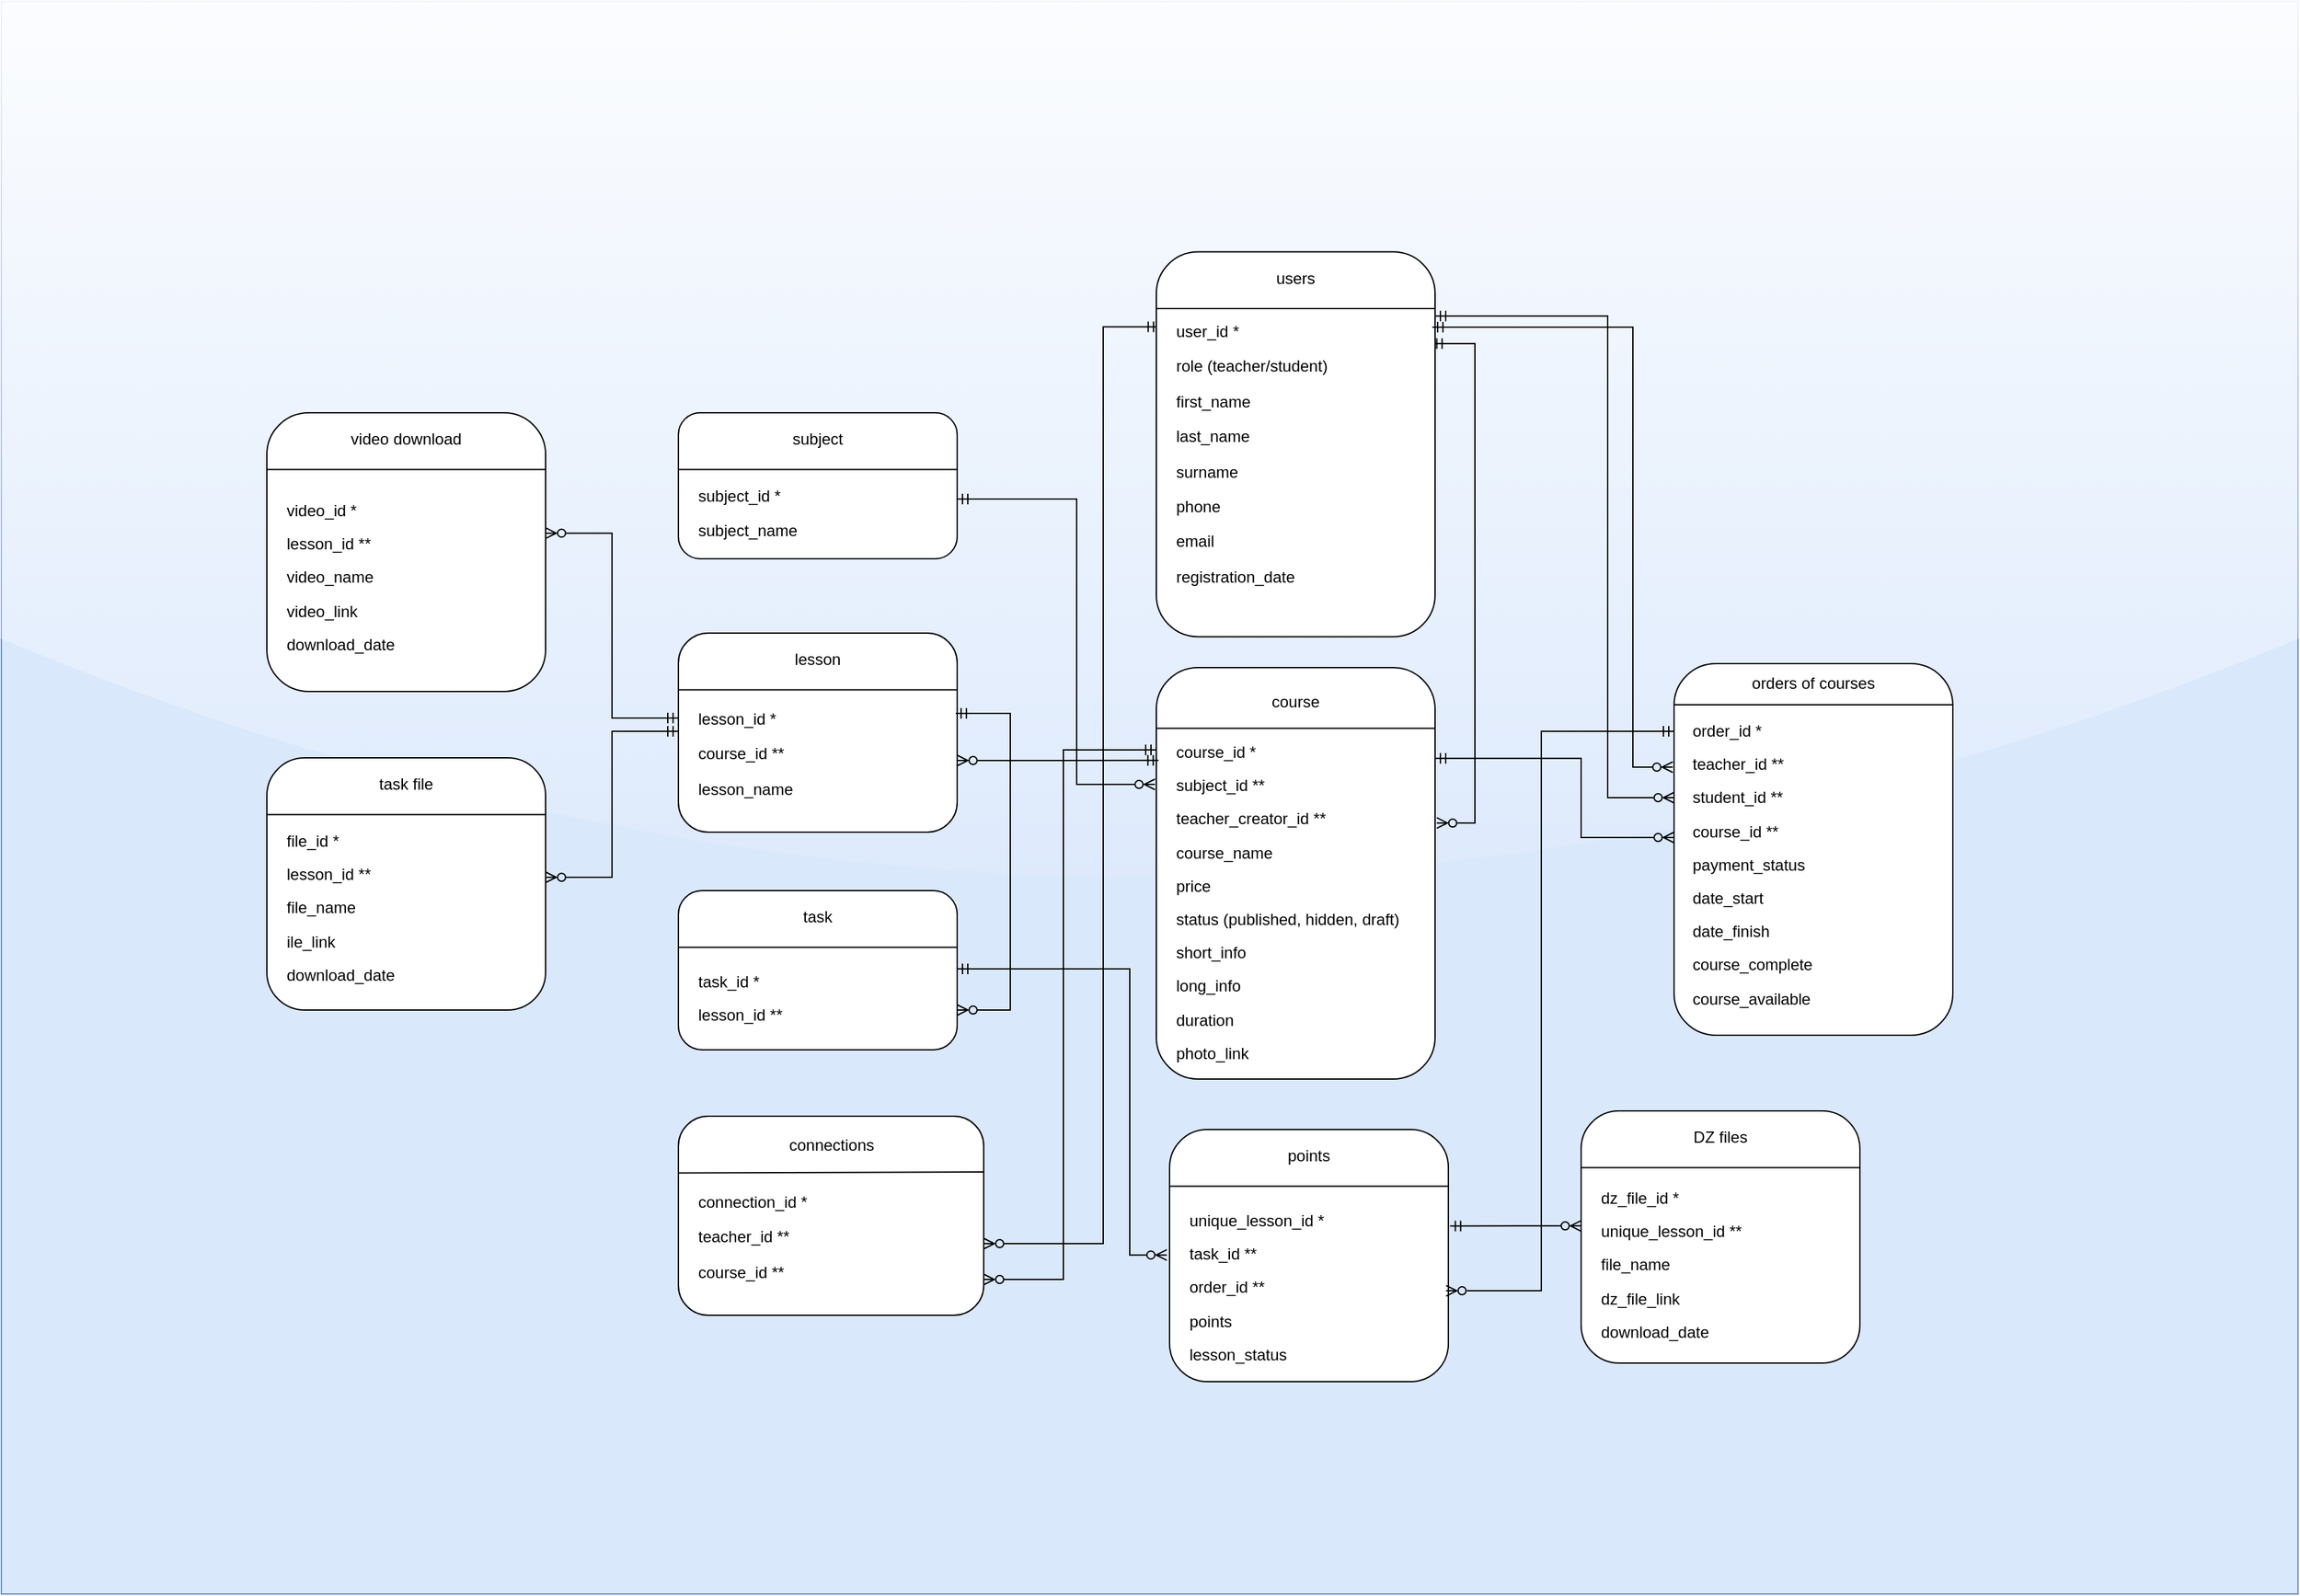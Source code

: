 <mxfile version="25.0.1" pages="2">
  <diagram name="Страница — 1" id="yv0IGmPn0TxkrrnGVnL2">
    <mxGraphModel dx="527" dy="3110" grid="1" gridSize="10" guides="1" tooltips="1" connect="1" arrows="1" fold="1" page="1" pageScale="1" pageWidth="1920" pageHeight="1200" math="0" shadow="0">
      <root>
        <mxCell id="0" />
        <mxCell id="1" parent="0" />
        <mxCell id="Fft4rj8fl_UHBXunwBUk-170" value="" style="rounded=0;whiteSpace=wrap;html=1;fillColor=#dae8fc;strokeColor=#6c8ebf;glass=1;shadow=0;movable=1;resizable=1;rotatable=1;deletable=1;editable=1;locked=0;connectable=1;" vertex="1" parent="1">
          <mxGeometry x="2410" y="-180" width="1730" height="1200" as="geometry" />
        </mxCell>
        <mxCell id="Fft4rj8fl_UHBXunwBUk-171" value="" style="rounded=1;whiteSpace=wrap;html=1;align=left;container=1;" vertex="1" parent="1">
          <mxGeometry x="3670" y="319" width="210" height="280" as="geometry" />
        </mxCell>
        <mxCell id="Fft4rj8fl_UHBXunwBUk-172" value="&lt;div style=&quot;line-height: 210%;&quot;&gt;&lt;span style=&quot;background-color: initial;&quot;&gt;order_id *&lt;/span&gt;&lt;/div&gt;&lt;div style=&quot;line-height: 210%;&quot;&gt;&lt;span style=&quot;background-color: initial;&quot;&gt;teacher_id **&lt;/span&gt;&lt;/div&gt;&lt;div style=&quot;line-height: 210%;&quot;&gt;&lt;span style=&quot;background-color: initial;&quot;&gt;student_id **&lt;/span&gt;&lt;/div&gt;&lt;div style=&quot;line-height: 210%;&quot;&gt;&lt;span style=&quot;background-color: initial;&quot;&gt;course_id **&lt;/span&gt;&lt;/div&gt;&lt;div style=&quot;line-height: 210%;&quot;&gt;&lt;span style=&quot;background-color: initial;&quot;&gt;payment_status&lt;/span&gt;&lt;/div&gt;&lt;div style=&quot;line-height: 210%;&quot;&gt;&lt;span style=&quot;background-color: initial;&quot;&gt;date_start&lt;/span&gt;&lt;/div&gt;&lt;div style=&quot;line-height: 210%;&quot;&gt;&lt;span style=&quot;background-color: initial;&quot;&gt;date_finish&lt;/span&gt;&lt;/div&gt;&lt;div style=&quot;line-height: 210%;&quot;&gt;&lt;font face=&quot;Helvetica&quot;&gt;&lt;span style=&quot;letter-spacing: -0.08px; white-space-collapse: preserve; background-color: rgb(255, 255, 255);&quot;&gt;course_complete&lt;/span&gt;&lt;span style=&quot;background-color: initial;&quot;&gt;&lt;/span&gt;&lt;/font&gt;&lt;/div&gt;&lt;div style=&quot;line-height: 210%;&quot;&gt;&lt;span style=&quot;letter-spacing: -0.08px; white-space-collapse: preserve; background-color: rgb(255, 255, 255);&quot;&gt;&lt;font face=&quot;Helvetica&quot;&gt;course_available&lt;/font&gt;&lt;/span&gt;&lt;span style=&quot;background-color: initial;&quot;&gt;&amp;nbsp;&lt;/span&gt;&lt;/div&gt;" style="text;strokeColor=none;align=left;fillColor=none;html=1;verticalAlign=top;whiteSpace=wrap;rounded=0;spacing=4;spacingBottom=0;spacingTop=-1;spacingLeft=11;horizontal=1;" vertex="1" parent="Fft4rj8fl_UHBXunwBUk-171">
          <mxGeometry x="-1.11" y="30.97" width="210" height="249.03" as="geometry" />
        </mxCell>
        <mxCell id="Fft4rj8fl_UHBXunwBUk-183" value="" style="group" vertex="1" connectable="0" parent="1">
          <mxGeometry x="3280" y="322" width="210" height="310" as="geometry" />
        </mxCell>
        <mxCell id="Fft4rj8fl_UHBXunwBUk-184" value="" style="rounded=1;whiteSpace=wrap;html=1;align=left;container=1;" vertex="1" parent="Fft4rj8fl_UHBXunwBUk-183">
          <mxGeometry width="210" height="310" as="geometry" />
        </mxCell>
        <mxCell id="Fft4rj8fl_UHBXunwBUk-185" value="&lt;span style=&quot;background-color: initial; line-height: 210%;&quot;&gt;course_id *&lt;/span&gt;&lt;div style=&quot;line-height: 210%;&quot;&gt;&lt;span style=&quot;background-color: initial;&quot;&gt;subject_id **&lt;/span&gt;&lt;br&gt;&lt;span style=&quot;background-color: initial;&quot;&gt;teacher_creator_id **&lt;/span&gt;&lt;/div&gt;&lt;div style=&quot;line-height: 210%;&quot;&gt;&lt;span style=&quot;background-color: initial;&quot;&gt;course_name&lt;/span&gt;&lt;/div&gt;&lt;div style=&quot;line-height: 210%;&quot;&gt;&lt;span style=&quot;background-color: initial;&quot;&gt;price&lt;/span&gt;&lt;/div&gt;&lt;div style=&quot;line-height: 210%;&quot;&gt;&lt;span style=&quot;background-color: initial;&quot;&gt;status (published, hidden,&amp;nbsp;&lt;/span&gt;&lt;span style=&quot;background-color: initial;&quot;&gt;draft)&lt;/span&gt;&lt;/div&gt;&lt;div style=&quot;line-height: 210%;&quot;&gt;&lt;span style=&quot;background-color: initial;&quot;&gt;short_info&lt;/span&gt;&lt;/div&gt;&lt;div style=&quot;line-height: 210%;&quot;&gt;&lt;span style=&quot;background-color: initial;&quot;&gt;long_info&lt;/span&gt;&lt;/div&gt;&lt;div style=&quot;line-height: 210%;&quot;&gt;&lt;span style=&quot;background-color: initial;&quot;&gt;duration&lt;/span&gt;&lt;/div&gt;&lt;div style=&quot;line-height: 210%;&quot;&gt;&lt;span style=&quot;background-color: initial;&quot;&gt;photo_link&lt;/span&gt;&lt;/div&gt;" style="text;strokeColor=none;align=left;fillColor=none;html=1;verticalAlign=top;whiteSpace=wrap;rounded=0;spacing=4;spacingBottom=0;spacingTop=-1;spacingLeft=11;horizontal=1;" vertex="1" parent="Fft4rj8fl_UHBXunwBUk-184">
          <mxGeometry y="43.616" width="210" height="247.596" as="geometry" />
        </mxCell>
        <mxCell id="Fft4rj8fl_UHBXunwBUk-186" value="course" style="text;strokeColor=none;align=center;fillColor=none;html=1;verticalAlign=middle;whiteSpace=wrap;rounded=0;" vertex="1" parent="Fft4rj8fl_UHBXunwBUk-183">
          <mxGeometry x="38.889" width="132.222" height="52.074" as="geometry" />
        </mxCell>
        <mxCell id="Fft4rj8fl_UHBXunwBUk-187" value="" style="endArrow=none;html=1;rounded=0;exitX=0;exitY=0.25;exitDx=0;exitDy=0;entryX=1;entryY=0.25;entryDx=0;entryDy=0;" edge="1" parent="Fft4rj8fl_UHBXunwBUk-183">
          <mxGeometry width="50" height="50" relative="1" as="geometry">
            <mxPoint y="45.7" as="sourcePoint" />
            <mxPoint x="210" y="45.7" as="targetPoint" />
          </mxGeometry>
        </mxCell>
        <mxCell id="Fft4rj8fl_UHBXunwBUk-188" value="" style="endArrow=ERmandOne;html=1;rounded=0;endFill=0;strokeColor=default;startArrow=ERzeroToMany;startFill=0;edgeStyle=orthogonalEdgeStyle;exitX=1.006;exitY=0.317;exitDx=0;exitDy=0;exitPerimeter=0;entryX=0.987;entryY=0.127;entryDx=0;entryDy=0;entryPerimeter=0;" edge="1" parent="1" target="Fft4rj8fl_UHBXunwBUk-238">
          <mxGeometry width="50" height="50" relative="1" as="geometry">
            <mxPoint x="3491.26" y="439.104" as="sourcePoint" />
            <mxPoint x="3660" y="200" as="targetPoint" />
            <Array as="points">
              <mxPoint x="3520" y="439" />
              <mxPoint x="3520" y="78" />
            </Array>
          </mxGeometry>
        </mxCell>
        <mxCell id="Fft4rj8fl_UHBXunwBUk-189" value="" style="group" vertex="1" connectable="0" parent="1">
          <mxGeometry x="3670" y="319" width="210" height="240" as="geometry" />
        </mxCell>
        <mxCell id="Fft4rj8fl_UHBXunwBUk-190" value="orders of courses" style="text;strokeColor=none;align=center;fillColor=none;html=1;verticalAlign=middle;whiteSpace=wrap;rounded=0;" vertex="1" parent="Fft4rj8fl_UHBXunwBUk-189">
          <mxGeometry x="38.89" width="132.22" height="30.968" as="geometry" />
        </mxCell>
        <mxCell id="Fft4rj8fl_UHBXunwBUk-191" value="" style="endArrow=none;html=1;rounded=0;exitX=0;exitY=0.25;exitDx=0;exitDy=0;entryX=1;entryY=0.25;entryDx=0;entryDy=0;" edge="1" parent="Fft4rj8fl_UHBXunwBUk-189">
          <mxGeometry width="50" height="50" relative="1" as="geometry">
            <mxPoint y="30.971" as="sourcePoint" />
            <mxPoint x="210" y="30.971" as="targetPoint" />
          </mxGeometry>
        </mxCell>
        <mxCell id="Fft4rj8fl_UHBXunwBUk-194" value="" style="endArrow=ERzeroToMany;startArrow=ERmandOne;html=1;rounded=0;exitX=1;exitY=0.1;exitDx=0;exitDy=0;exitPerimeter=0;edgeStyle=orthogonalEdgeStyle;endFill=0;startFill=0;" edge="1" parent="1" source="Fft4rj8fl_UHBXunwBUk-185">
          <mxGeometry width="50" height="50" relative="1" as="geometry">
            <mxPoint x="3500" y="108" as="sourcePoint" />
            <mxPoint x="3670" y="450" as="targetPoint" />
            <Array as="points">
              <mxPoint x="3600" y="390" />
              <mxPoint x="3600" y="450" />
            </Array>
          </mxGeometry>
        </mxCell>
        <mxCell id="Fft4rj8fl_UHBXunwBUk-195" value="" style="endArrow=ERmandOne;startArrow=ERzeroToMany;html=1;rounded=0;entryX=0.008;entryY=0.106;entryDx=0;entryDy=0;entryPerimeter=0;edgeStyle=orthogonalEdgeStyle;endFill=0;startFill=0;exitX=1;exitY=0.5;exitDx=0;exitDy=0;" edge="1" parent="1" source="Fft4rj8fl_UHBXunwBUk-201" target="Fft4rj8fl_UHBXunwBUk-185">
          <mxGeometry width="50" height="50" relative="1" as="geometry">
            <mxPoint x="3130" y="420" as="sourcePoint" />
            <mxPoint x="3170" y="400" as="targetPoint" />
          </mxGeometry>
        </mxCell>
        <mxCell id="Fft4rj8fl_UHBXunwBUk-196" value="" style="rounded=1;whiteSpace=wrap;html=1;align=left;container=1;" vertex="1" parent="1">
          <mxGeometry x="3290" y="670" width="210" height="190" as="geometry" />
        </mxCell>
        <mxCell id="Fft4rj8fl_UHBXunwBUk-197" value="&lt;span style=&quot;background-color: initial; line-height: 210%;&quot;&gt;unique_lesson_id *&lt;/span&gt;&lt;div&gt;&lt;span style=&quot;background-color: initial; line-height: 210%;&quot;&gt;task_id **&lt;/span&gt;&lt;br&gt;&lt;span style=&quot;background-color: initial; line-height: 210%;&quot;&gt;order_id **&lt;/span&gt;&lt;br&gt;&lt;span style=&quot;background-color: initial; line-height: 210%;&quot;&gt;points&amp;nbsp;&lt;/span&gt;&lt;/div&gt;&lt;div&gt;&lt;span style=&quot;background-color: initial; line-height: 210%;&quot;&gt;lesson_status&lt;/span&gt;&lt;/div&gt;" style="text;strokeColor=none;align=left;fillColor=none;html=1;verticalAlign=top;whiteSpace=wrap;rounded=0;spacing=2;spacingBottom=0;spacingTop=-3;spacingLeft=13;" vertex="1" parent="Fft4rj8fl_UHBXunwBUk-196">
          <mxGeometry y="53.002" width="210" height="119.778" as="geometry" />
        </mxCell>
        <mxCell id="Fft4rj8fl_UHBXunwBUk-198" value="" style="endArrow=none;html=1;rounded=0;exitX=0;exitY=0.25;exitDx=0;exitDy=0;entryX=1;entryY=0.25;entryDx=0;entryDy=0;" edge="1" parent="1">
          <mxGeometry width="50" height="50" relative="1" as="geometry">
            <mxPoint x="3290" y="712.811" as="sourcePoint" />
            <mxPoint x="3500" y="712.811" as="targetPoint" />
          </mxGeometry>
        </mxCell>
        <mxCell id="Fft4rj8fl_UHBXunwBUk-199" value="&lt;p data-pm-slice=&quot;1 1 [&amp;quot;orderedList&amp;quot;,{&amp;quot;order&amp;quot;:6},&amp;quot;listItem&amp;quot;,null]&quot; data-prosemirror-node-block=&quot;true&quot; data-prosemirror-node-name=&quot;paragraph&quot; data-prosemirror-content-type=&quot;node&quot;&gt;points&lt;/p&gt;" style="text;strokeColor=none;align=center;fillColor=none;html=1;verticalAlign=middle;whiteSpace=wrap;rounded=0;" vertex="1" parent="1">
          <mxGeometry x="3328.89" y="670" width="132.22" height="40" as="geometry" />
        </mxCell>
        <mxCell id="Fft4rj8fl_UHBXunwBUk-200" value="" style="rounded=1;whiteSpace=wrap;html=1;align=left;container=1;" vertex="1" parent="1">
          <mxGeometry x="2920" y="296" width="210" height="150" as="geometry" />
        </mxCell>
        <mxCell id="Fft4rj8fl_UHBXunwBUk-201" value="&lt;p data-prosemirror-content-type=&quot;node&quot; data-prosemirror-node-name=&quot;paragraph&quot; data-prosemirror-node-block=&quot;true&quot; data-pm-slice=&quot;1 1 [&amp;quot;orderedList&amp;quot;,{&amp;quot;order&amp;quot;:1},&amp;quot;listItem&amp;quot;,null,&amp;quot;bulletList&amp;quot;,null,&amp;quot;listItem&amp;quot;,null]&quot;&gt;&lt;span style=&quot;background-color: initial;&quot;&gt;lesson_id *&lt;/span&gt;&lt;/p&gt;&lt;p data-prosemirror-content-type=&quot;node&quot; data-prosemirror-node-name=&quot;paragraph&quot; data-prosemirror-node-block=&quot;true&quot; data-pm-slice=&quot;1 1 [&amp;quot;orderedList&amp;quot;,{&amp;quot;order&amp;quot;:1},&amp;quot;listItem&amp;quot;,null,&amp;quot;bulletList&amp;quot;,null,&amp;quot;listItem&amp;quot;,null]&quot;&gt;&lt;span style=&quot;background-color: initial;&quot;&gt;course_id **&lt;/span&gt;&lt;/p&gt;&lt;p data-prosemirror-content-type=&quot;node&quot; data-prosemirror-node-name=&quot;paragraph&quot; data-prosemirror-node-block=&quot;true&quot; data-pm-slice=&quot;1 1 [&amp;quot;orderedList&amp;quot;,{&amp;quot;order&amp;quot;:1},&amp;quot;listItem&amp;quot;,null,&amp;quot;bulletList&amp;quot;,null,&amp;quot;listItem&amp;quot;,null]&quot;&gt;lesson_name&lt;/p&gt;" style="text;strokeColor=none;align=left;fillColor=none;html=1;verticalAlign=top;whiteSpace=wrap;rounded=0;spacing=2;spacingBottom=0;spacingTop=-3;spacingLeft=13;" vertex="1" parent="Fft4rj8fl_UHBXunwBUk-200">
          <mxGeometry y="42" width="210" height="108" as="geometry" />
        </mxCell>
        <mxCell id="Fft4rj8fl_UHBXunwBUk-202" value="" style="endArrow=none;html=1;rounded=0;exitX=0;exitY=0.25;exitDx=0;exitDy=0;entryX=1;entryY=0.25;entryDx=0;entryDy=0;" edge="1" parent="1">
          <mxGeometry width="50" height="50" relative="1" as="geometry">
            <mxPoint x="2920" y="338.811" as="sourcePoint" />
            <mxPoint x="3130" y="338.811" as="targetPoint" />
          </mxGeometry>
        </mxCell>
        <mxCell id="Fft4rj8fl_UHBXunwBUk-203" value="&lt;p data-pm-slice=&quot;1 1 [&amp;quot;orderedList&amp;quot;,{&amp;quot;order&amp;quot;:2},&amp;quot;listItem&amp;quot;,null]&quot; data-prosemirror-node-block=&quot;true&quot; data-prosemirror-node-name=&quot;paragraph&quot; data-prosemirror-content-type=&quot;node&quot;&gt;lesson&lt;/p&gt;" style="text;strokeColor=none;align=center;fillColor=none;html=1;verticalAlign=middle;whiteSpace=wrap;rounded=0;" vertex="1" parent="1">
          <mxGeometry x="2958.89" y="296" width="132.22" height="40" as="geometry" />
        </mxCell>
        <mxCell id="Fft4rj8fl_UHBXunwBUk-204" value="" style="rounded=1;whiteSpace=wrap;html=1;align=left;container=1;" vertex="1" parent="1">
          <mxGeometry x="2920" y="490" width="210" height="120" as="geometry" />
        </mxCell>
        <mxCell id="Fft4rj8fl_UHBXunwBUk-205" value="&lt;span style=&quot;background-color: initial; line-height: 210%;&quot;&gt;task_id *&lt;/span&gt;&lt;br&gt;&lt;span style=&quot;background-color: initial; line-height: 210%;&quot;&gt;lesson_id **&lt;/span&gt;" style="text;strokeColor=none;align=left;fillColor=none;html=1;verticalAlign=top;whiteSpace=wrap;rounded=0;spacing=2;spacingBottom=0;spacingTop=2;spacingLeft=13;" vertex="1" parent="Fft4rj8fl_UHBXunwBUk-204">
          <mxGeometry y="48" width="210" height="62.4" as="geometry" />
        </mxCell>
        <mxCell id="Fft4rj8fl_UHBXunwBUk-206" value="" style="endArrow=none;html=1;rounded=0;exitX=0;exitY=0.25;exitDx=0;exitDy=0;entryX=1;entryY=0.25;entryDx=0;entryDy=0;" edge="1" parent="1">
          <mxGeometry width="50" height="50" relative="1" as="geometry">
            <mxPoint x="2920" y="532.811" as="sourcePoint" />
            <mxPoint x="3130" y="532.811" as="targetPoint" />
          </mxGeometry>
        </mxCell>
        <mxCell id="Fft4rj8fl_UHBXunwBUk-207" value="&lt;p data-pm-slice=&quot;1 1 [&amp;quot;orderedList&amp;quot;,{&amp;quot;order&amp;quot;:2},&amp;quot;listItem&amp;quot;,null]&quot; data-prosemirror-node-block=&quot;true&quot; data-prosemirror-node-name=&quot;paragraph&quot; data-prosemirror-content-type=&quot;node&quot;&gt;task&lt;/p&gt;" style="text;strokeColor=none;align=center;fillColor=none;html=1;verticalAlign=middle;whiteSpace=wrap;rounded=0;" vertex="1" parent="1">
          <mxGeometry x="2958.89" y="490" width="132.22" height="40" as="geometry" />
        </mxCell>
        <mxCell id="Fft4rj8fl_UHBXunwBUk-208" value="" style="endArrow=ERmandOne;startArrow=ERzeroToMany;html=1;rounded=0;entryX=0.995;entryY=0.171;entryDx=0;entryDy=0;entryPerimeter=0;edgeStyle=orthogonalEdgeStyle;endFill=0;startFill=0;exitX=1;exitY=0.5;exitDx=0;exitDy=0;" edge="1" parent="1" target="Fft4rj8fl_UHBXunwBUk-201">
          <mxGeometry width="50" height="50" relative="1" as="geometry">
            <mxPoint x="3130" y="580" as="sourcePoint" />
            <mxPoint x="3276" y="580" as="targetPoint" />
            <Array as="points">
              <mxPoint x="3170" y="580" />
              <mxPoint x="3170" y="357" />
            </Array>
          </mxGeometry>
        </mxCell>
        <mxCell id="Fft4rj8fl_UHBXunwBUk-209" value="" style="endArrow=ERmandOne;startArrow=ERzeroToMany;html=1;rounded=0;edgeStyle=orthogonalEdgeStyle;endFill=0;startFill=0;exitX=-0.01;exitY=0.347;exitDx=0;exitDy=0;exitPerimeter=0;" edge="1" parent="1" source="Fft4rj8fl_UHBXunwBUk-197">
          <mxGeometry width="50" height="50" relative="1" as="geometry">
            <mxPoint x="3400" y="680" as="sourcePoint" />
            <mxPoint x="3130" y="549" as="targetPoint" />
            <Array as="points">
              <mxPoint x="3260" y="765" />
              <mxPoint x="3260" y="549" />
            </Array>
          </mxGeometry>
        </mxCell>
        <mxCell id="Fft4rj8fl_UHBXunwBUk-210" value="" style="endArrow=ERmandOne;startArrow=ERzeroToMany;html=1;rounded=0;edgeStyle=orthogonalEdgeStyle;endFill=0;startFill=0;exitX=0.992;exitY=0.572;exitDx=0;exitDy=0;exitPerimeter=0;" edge="1" parent="1" source="Fft4rj8fl_UHBXunwBUk-197">
          <mxGeometry width="50" height="50" relative="1" as="geometry">
            <mxPoint x="3850" y="790" as="sourcePoint" />
            <mxPoint x="3670" y="370" as="targetPoint" />
            <Array as="points">
              <mxPoint x="3570" y="791" />
              <mxPoint x="3570" y="370" />
            </Array>
          </mxGeometry>
        </mxCell>
        <mxCell id="Fft4rj8fl_UHBXunwBUk-211" value="" style="rounded=1;whiteSpace=wrap;html=1;align=left;container=1;" vertex="1" parent="1">
          <mxGeometry x="3600" y="656" width="210" height="190" as="geometry" />
        </mxCell>
        <mxCell id="Fft4rj8fl_UHBXunwBUk-212" value="&lt;span style=&quot;background-color: initial; line-height: 210%;&quot;&gt;dz_file_id *&lt;/span&gt;&lt;br&gt;&lt;span style=&quot;background-color: initial; line-height: 210%;&quot;&gt;unique_lesson_id&amp;nbsp;**&lt;/span&gt;&lt;br&gt;&lt;span style=&quot;background-color: initial; line-height: 210%;&quot;&gt;file_name&lt;/span&gt;&lt;div&gt;&lt;span style=&quot;background-color: initial; line-height: 210%;&quot;&gt;dz_file_link&lt;/span&gt;&lt;/div&gt;&lt;div&gt;&lt;span style=&quot;background-color: initial; line-height: 210%;&quot;&gt;download_date&lt;/span&gt;&lt;/div&gt;" style="text;strokeColor=none;align=left;fillColor=none;html=1;verticalAlign=top;whiteSpace=wrap;rounded=0;spacing=2;spacingBottom=0;spacingTop=-3;spacingLeft=13;" vertex="1" parent="Fft4rj8fl_UHBXunwBUk-211">
          <mxGeometry y="49.996" width="210" height="119.778" as="geometry" />
        </mxCell>
        <mxCell id="Fft4rj8fl_UHBXunwBUk-213" value="" style="endArrow=none;html=1;rounded=0;exitX=0;exitY=0.25;exitDx=0;exitDy=0;entryX=1;entryY=0.25;entryDx=0;entryDy=0;" edge="1" parent="1">
          <mxGeometry width="50" height="50" relative="1" as="geometry">
            <mxPoint x="3600" y="698.811" as="sourcePoint" />
            <mxPoint x="3810" y="698.811" as="targetPoint" />
          </mxGeometry>
        </mxCell>
        <mxCell id="Fft4rj8fl_UHBXunwBUk-214" value="&lt;p data-pm-slice=&quot;1 1 [&amp;quot;orderedList&amp;quot;,{&amp;quot;order&amp;quot;:6},&amp;quot;listItem&amp;quot;,null]&quot; data-prosemirror-node-block=&quot;true&quot; data-prosemirror-node-name=&quot;paragraph&quot; data-prosemirror-content-type=&quot;node&quot;&gt;DZ files&lt;/p&gt;" style="text;strokeColor=none;align=center;fillColor=none;html=1;verticalAlign=middle;whiteSpace=wrap;rounded=0;" vertex="1" parent="1">
          <mxGeometry x="3638.89" y="656" width="132.22" height="40" as="geometry" />
        </mxCell>
        <mxCell id="Fft4rj8fl_UHBXunwBUk-215" value="" style="endArrow=ERmandOne;startArrow=ERzeroToMany;html=1;rounded=0;entryX=1.006;entryY=0.165;entryDx=0;entryDy=0;entryPerimeter=0;edgeStyle=orthogonalEdgeStyle;endFill=0;startFill=0;exitX=0;exitY=0.306;exitDx=0;exitDy=0;exitPerimeter=0;" edge="1" parent="1" source="Fft4rj8fl_UHBXunwBUk-212" target="Fft4rj8fl_UHBXunwBUk-197">
          <mxGeometry width="50" height="50" relative="1" as="geometry">
            <mxPoint x="3779" y="896" as="sourcePoint" />
            <mxPoint x="3690" y="686" as="targetPoint" />
            <Array as="points">
              <mxPoint x="3580" y="743" />
            </Array>
          </mxGeometry>
        </mxCell>
        <mxCell id="Fft4rj8fl_UHBXunwBUk-216" value="" style="rounded=1;whiteSpace=wrap;html=1;align=left;container=1;" vertex="1" parent="1">
          <mxGeometry x="2920" y="130" width="210" height="110" as="geometry" />
        </mxCell>
        <mxCell id="Fft4rj8fl_UHBXunwBUk-217" value="&lt;p data-prosemirror-content-type=&quot;node&quot; data-prosemirror-node-name=&quot;paragraph&quot; data-prosemirror-node-block=&quot;true&quot; data-pm-slice=&quot;1 1 [&amp;quot;orderedList&amp;quot;,{&amp;quot;order&amp;quot;:1},&amp;quot;listItem&amp;quot;,null,&amp;quot;bulletList&amp;quot;,null,&amp;quot;listItem&amp;quot;,null]&quot;&gt;&lt;span style=&quot;background-color: initial;&quot;&gt;subject_id *&lt;/span&gt;&lt;/p&gt;&lt;p data-prosemirror-content-type=&quot;node&quot; data-prosemirror-node-name=&quot;paragraph&quot; data-prosemirror-node-block=&quot;true&quot; data-pm-slice=&quot;1 1 [&amp;quot;orderedList&amp;quot;,{&amp;quot;order&amp;quot;:1},&amp;quot;listItem&amp;quot;,null,&amp;quot;bulletList&amp;quot;,null,&amp;quot;listItem&amp;quot;,null]&quot;&gt;subject_name&lt;/p&gt;" style="text;strokeColor=none;align=left;fillColor=none;html=1;verticalAlign=top;whiteSpace=wrap;rounded=0;spacing=2;spacingBottom=0;spacingTop=-3;spacingLeft=13;" vertex="1" parent="Fft4rj8fl_UHBXunwBUk-216">
          <mxGeometry y="40.07" width="210" height="49.867" as="geometry" />
        </mxCell>
        <mxCell id="Fft4rj8fl_UHBXunwBUk-218" value="" style="endArrow=none;html=1;rounded=0;exitX=0;exitY=0.25;exitDx=0;exitDy=0;entryX=1;entryY=0.25;entryDx=0;entryDy=0;" edge="1" parent="1">
          <mxGeometry width="50" height="50" relative="1" as="geometry">
            <mxPoint x="2920" y="172.811" as="sourcePoint" />
            <mxPoint x="3130" y="172.811" as="targetPoint" />
          </mxGeometry>
        </mxCell>
        <mxCell id="Fft4rj8fl_UHBXunwBUk-219" value="&lt;p data-pm-slice=&quot;1 1 [&amp;quot;orderedList&amp;quot;,{&amp;quot;order&amp;quot;:2},&amp;quot;listItem&amp;quot;,null]&quot; data-prosemirror-node-block=&quot;true&quot; data-prosemirror-node-name=&quot;paragraph&quot; data-prosemirror-content-type=&quot;node&quot;&gt;subject&lt;/p&gt;" style="text;strokeColor=none;align=center;fillColor=none;html=1;verticalAlign=middle;whiteSpace=wrap;rounded=0;" vertex="1" parent="1">
          <mxGeometry x="2958.89" y="130" width="132.22" height="40" as="geometry" />
        </mxCell>
        <mxCell id="Fft4rj8fl_UHBXunwBUk-220" value="" style="endArrow=ERmandOne;startArrow=ERzeroToMany;html=1;rounded=0;entryX=1;entryY=0.5;entryDx=0;entryDy=0;edgeStyle=orthogonalEdgeStyle;endFill=0;startFill=0;" edge="1" parent="1" target="Fft4rj8fl_UHBXunwBUk-217">
          <mxGeometry width="50" height="50" relative="1" as="geometry">
            <mxPoint x="3279" y="410" as="sourcePoint" />
            <mxPoint x="3286" y="402" as="targetPoint" />
            <Array as="points">
              <mxPoint x="3220" y="410" />
              <mxPoint x="3220" y="195" />
            </Array>
          </mxGeometry>
        </mxCell>
        <mxCell id="Fft4rj8fl_UHBXunwBUk-221" value="" style="rounded=1;whiteSpace=wrap;html=1;align=left;container=1;" vertex="1" parent="1">
          <mxGeometry x="2610" y="130" width="210" height="210" as="geometry" />
        </mxCell>
        <mxCell id="Fft4rj8fl_UHBXunwBUk-222" value="&lt;span style=&quot;background-color: initial; line-height: 210%;&quot;&gt;video_id *&lt;/span&gt;&lt;br&gt;&lt;span style=&quot;background-color: initial; line-height: 210%;&quot;&gt;lesson_id **&lt;/span&gt;&lt;br&gt;&lt;span style=&quot;background-color: initial; line-height: 210%;&quot;&gt;video_name&lt;/span&gt;&lt;br&gt;&lt;span style=&quot;background-color: initial; line-height: 210%;&quot;&gt;video_link&lt;/span&gt;&lt;br&gt;&lt;span style=&quot;background-color: initial; line-height: 210%;&quot;&gt;download_date&lt;/span&gt;&lt;br&gt;&lt;div style=&quot;line-height: 210%;&quot;&gt;&lt;div&gt;&lt;br&gt;&lt;/div&gt;&lt;/div&gt;" style="text;strokeColor=none;align=left;fillColor=none;html=1;verticalAlign=top;whiteSpace=wrap;rounded=0;spacing=2;spacingBottom=0;spacingTop=-3;spacingLeft=13;" vertex="1" parent="Fft4rj8fl_UHBXunwBUk-221">
          <mxGeometry y="57.617" width="210" height="132.386" as="geometry" />
        </mxCell>
        <mxCell id="Fft4rj8fl_UHBXunwBUk-223" value="" style="endArrow=none;html=1;rounded=0;exitX=0;exitY=0.25;exitDx=0;exitDy=0;entryX=1;entryY=0.25;entryDx=0;entryDy=0;" edge="1" parent="1">
          <mxGeometry width="50" height="50" relative="1" as="geometry">
            <mxPoint x="2610" y="172.811" as="sourcePoint" />
            <mxPoint x="2820" y="172.811" as="targetPoint" />
          </mxGeometry>
        </mxCell>
        <mxCell id="Fft4rj8fl_UHBXunwBUk-224" value="&lt;p data-pm-slice=&quot;1 1 [&amp;quot;orderedList&amp;quot;,{&amp;quot;order&amp;quot;:6},&amp;quot;listItem&amp;quot;,null]&quot; data-prosemirror-node-block=&quot;true&quot; data-prosemirror-node-name=&quot;paragraph&quot; data-prosemirror-content-type=&quot;node&quot;&gt;video download&lt;/p&gt;" style="text;strokeColor=none;align=center;fillColor=none;html=1;verticalAlign=middle;whiteSpace=wrap;rounded=0;" vertex="1" parent="1">
          <mxGeometry x="2648.89" y="130.0" width="132.22" height="40" as="geometry" />
        </mxCell>
        <mxCell id="Fft4rj8fl_UHBXunwBUk-225" value="" style="endArrow=ERmandOne;startArrow=ERzeroToMany;html=1;rounded=0;edgeStyle=orthogonalEdgeStyle;endFill=0;startFill=0;exitX=1;exitY=0.25;exitDx=0;exitDy=0;" edge="1" parent="1" source="Fft4rj8fl_UHBXunwBUk-222">
          <mxGeometry width="50" height="50" relative="1" as="geometry">
            <mxPoint x="2909" y="770" as="sourcePoint" />
            <mxPoint x="2920" y="360" as="targetPoint" />
            <Array as="points">
              <mxPoint x="2870" y="221" />
              <mxPoint x="2870" y="360" />
              <mxPoint x="2920" y="360" />
            </Array>
          </mxGeometry>
        </mxCell>
        <mxCell id="Fft4rj8fl_UHBXunwBUk-226" value="" style="rounded=1;whiteSpace=wrap;html=1;align=left;container=1;" vertex="1" parent="1">
          <mxGeometry x="2610" y="390" width="210" height="190" as="geometry" />
        </mxCell>
        <mxCell id="Fft4rj8fl_UHBXunwBUk-227" value="&lt;span style=&quot;background-color: initial; line-height: 210%;&quot;&gt;file_id *&lt;/span&gt;&lt;br&gt;&lt;span style=&quot;background-color: initial; line-height: 210%;&quot;&gt;lesson_id **&lt;/span&gt;&lt;br&gt;&lt;span style=&quot;background-color: initial; line-height: 210%;&quot;&gt;file_name&lt;/span&gt;&lt;div&gt;&lt;span style=&quot;background-color: initial; line-height: 210%;&quot;&gt;ile_link&lt;/span&gt;&lt;/div&gt;&lt;div&gt;&lt;span style=&quot;background-color: initial; line-height: 210%;&quot;&gt;download_date&lt;/span&gt;&lt;/div&gt;" style="text;strokeColor=none;align=left;fillColor=none;html=1;verticalAlign=top;whiteSpace=wrap;rounded=0;spacing=2;spacingBottom=0;spacingTop=-3;spacingLeft=13;" vertex="1" parent="Fft4rj8fl_UHBXunwBUk-226">
          <mxGeometry y="47.416" width="210" height="129.545" as="geometry" />
        </mxCell>
        <mxCell id="Fft4rj8fl_UHBXunwBUk-228" value="" style="endArrow=none;html=1;rounded=0;exitX=0;exitY=0.25;exitDx=0;exitDy=0;entryX=1;entryY=0.25;entryDx=0;entryDy=0;" edge="1" parent="1">
          <mxGeometry width="50" height="50" relative="1" as="geometry">
            <mxPoint x="2610" y="432.811" as="sourcePoint" />
            <mxPoint x="2820" y="432.811" as="targetPoint" />
          </mxGeometry>
        </mxCell>
        <mxCell id="Fft4rj8fl_UHBXunwBUk-229" value="&lt;p data-pm-slice=&quot;1 1 [&amp;quot;orderedList&amp;quot;,{&amp;quot;order&amp;quot;:6},&amp;quot;listItem&amp;quot;,null]&quot; data-prosemirror-node-block=&quot;true&quot; data-prosemirror-node-name=&quot;paragraph&quot; data-prosemirror-content-type=&quot;node&quot;&gt;task file&lt;/p&gt;" style="text;strokeColor=none;align=center;fillColor=none;html=1;verticalAlign=middle;whiteSpace=wrap;rounded=0;" vertex="1" parent="1">
          <mxGeometry x="2648.89" y="390" width="132.22" height="40" as="geometry" />
        </mxCell>
        <mxCell id="Fft4rj8fl_UHBXunwBUk-230" value="" style="endArrow=ERmandOne;startArrow=ERzeroToMany;html=1;rounded=0;edgeStyle=orthogonalEdgeStyle;endFill=0;startFill=0;exitX=1;exitY=0.25;exitDx=0;exitDy=0;" edge="1" parent="1">
          <mxGeometry width="50" height="50" relative="1" as="geometry">
            <mxPoint x="2820" y="480" as="sourcePoint" />
            <mxPoint x="2920" y="370" as="targetPoint" />
            <Array as="points">
              <mxPoint x="2870" y="480" />
              <mxPoint x="2870" y="370" />
            </Array>
          </mxGeometry>
        </mxCell>
        <mxCell id="Fft4rj8fl_UHBXunwBUk-231" value="" style="rounded=1;whiteSpace=wrap;html=1;align=left;container=1;" vertex="1" parent="1">
          <mxGeometry x="2920" y="660" width="230" height="150" as="geometry" />
        </mxCell>
        <mxCell id="Fft4rj8fl_UHBXunwBUk-232" value="&lt;p data-prosemirror-content-type=&quot;node&quot; data-prosemirror-node-name=&quot;paragraph&quot; data-prosemirror-node-block=&quot;true&quot; data-pm-slice=&quot;1 1 [&amp;quot;orderedList&amp;quot;,{&amp;quot;order&amp;quot;:1},&amp;quot;listItem&amp;quot;,null,&amp;quot;bulletList&amp;quot;,null,&amp;quot;listItem&amp;quot;,null]&quot;&gt;&lt;span style=&quot;background-color: initial;&quot;&gt;connection_id *&lt;/span&gt;&lt;/p&gt;&lt;p data-prosemirror-content-type=&quot;node&quot; data-prosemirror-node-name=&quot;paragraph&quot; data-prosemirror-node-block=&quot;true&quot; data-pm-slice=&quot;1 1 [&amp;quot;orderedList&amp;quot;,{&amp;quot;order&amp;quot;:1},&amp;quot;listItem&amp;quot;,null,&amp;quot;bulletList&amp;quot;,null,&amp;quot;listItem&amp;quot;,null]&quot;&gt;&lt;span style=&quot;background-color: initial;&quot;&gt;teacher_id **&lt;/span&gt;&lt;/p&gt;&lt;p data-prosemirror-content-type=&quot;node&quot; data-prosemirror-node-name=&quot;paragraph&quot; data-prosemirror-node-block=&quot;true&quot; data-pm-slice=&quot;1 1 [&amp;quot;orderedList&amp;quot;,{&amp;quot;order&amp;quot;:1},&amp;quot;listItem&amp;quot;,null,&amp;quot;bulletList&amp;quot;,null,&amp;quot;listItem&amp;quot;,null]&quot;&gt;&lt;span style=&quot;background-color: initial;&quot;&gt;course_id **&lt;/span&gt;&lt;/p&gt;" style="text;strokeColor=none;align=left;fillColor=none;html=1;verticalAlign=top;whiteSpace=wrap;rounded=0;spacing=2;spacingBottom=0;spacingTop=-3;spacingLeft=13;" vertex="1" parent="Fft4rj8fl_UHBXunwBUk-231">
          <mxGeometry y="42" width="230" height="108" as="geometry" />
        </mxCell>
        <mxCell id="Fft4rj8fl_UHBXunwBUk-233" value="&lt;p data-pm-slice=&quot;1 1 [&amp;quot;orderedList&amp;quot;,{&amp;quot;order&amp;quot;:2},&amp;quot;listItem&amp;quot;,null]&quot; data-prosemirror-node-block=&quot;true&quot; data-prosemirror-node-name=&quot;paragraph&quot; data-prosemirror-content-type=&quot;node&quot;&gt;connections&lt;/p&gt;" style="text;strokeColor=none;align=center;fillColor=none;html=1;verticalAlign=middle;whiteSpace=wrap;rounded=0;" vertex="1" parent="Fft4rj8fl_UHBXunwBUk-231">
          <mxGeometry x="14.73" y="2" width="200.55" height="40" as="geometry" />
        </mxCell>
        <mxCell id="Fft4rj8fl_UHBXunwBUk-234" value="" style="endArrow=none;html=1;rounded=0;exitX=0;exitY=0.25;exitDx=0;exitDy=0;entryX=1;entryY=0;entryDx=0;entryDy=0;" edge="1" parent="1" target="Fft4rj8fl_UHBXunwBUk-232">
          <mxGeometry width="50" height="50" relative="1" as="geometry">
            <mxPoint x="2920" y="702.811" as="sourcePoint" />
            <mxPoint x="3130" y="702.811" as="targetPoint" />
          </mxGeometry>
        </mxCell>
        <mxCell id="Fft4rj8fl_UHBXunwBUk-235" value="" style="endArrow=ERmandOne;startArrow=ERzeroToMany;html=1;rounded=0;edgeStyle=orthogonalEdgeStyle;endFill=0;startFill=0;exitX=1;exitY=0.75;exitDx=0;exitDy=0;" edge="1" parent="1" source="Fft4rj8fl_UHBXunwBUk-232">
          <mxGeometry width="50" height="50" relative="1" as="geometry">
            <mxPoint x="3329" y="739" as="sourcePoint" />
            <mxPoint x="3280" y="384" as="targetPoint" />
            <Array as="points">
              <mxPoint x="3210" y="783" />
              <mxPoint x="3210" y="384" />
            </Array>
          </mxGeometry>
        </mxCell>
        <mxCell id="Fft4rj8fl_UHBXunwBUk-236" value="" style="endArrow=ERmandOne;startArrow=ERzeroToMany;html=1;rounded=0;entryX=0.009;entryY=0.077;entryDx=0;entryDy=0;edgeStyle=orthogonalEdgeStyle;endFill=0;startFill=0;exitX=1;exitY=0.75;exitDx=0;exitDy=0;entryPerimeter=0;" edge="1" parent="1" target="Fft4rj8fl_UHBXunwBUk-238">
          <mxGeometry width="50" height="50" relative="1" as="geometry">
            <mxPoint x="3150" y="756" as="sourcePoint" />
            <mxPoint x="3670" y="89.95" as="targetPoint" />
            <Array as="points">
              <mxPoint x="3240" y="756" />
              <mxPoint x="3240" y="65" />
            </Array>
          </mxGeometry>
        </mxCell>
        <mxCell id="Fft4rj8fl_UHBXunwBUk-237" value="" style="rounded=1;whiteSpace=wrap;html=1;align=left;container=1;" vertex="1" parent="1">
          <mxGeometry x="3280" y="8.75" width="210" height="290" as="geometry" />
        </mxCell>
        <mxCell id="Fft4rj8fl_UHBXunwBUk-238" value="&lt;p data-prosemirror-content-type=&quot;node&quot; data-prosemirror-node-name=&quot;paragraph&quot; data-prosemirror-node-block=&quot;true&quot; data-pm-slice=&quot;1 1 [&amp;quot;orderedList&amp;quot;,{&amp;quot;order&amp;quot;:1},&amp;quot;listItem&amp;quot;,null,&amp;quot;bulletList&amp;quot;,null,&amp;quot;listItem&amp;quot;,null]&quot;&gt;&lt;span style=&quot;background-color: initial;&quot;&gt;user_id *&lt;/span&gt;&lt;/p&gt;&lt;p data-prosemirror-content-type=&quot;node&quot; data-prosemirror-node-name=&quot;paragraph&quot; data-prosemirror-node-block=&quot;true&quot; data-pm-slice=&quot;1 1 [&amp;quot;orderedList&amp;quot;,{&amp;quot;order&amp;quot;:1},&amp;quot;listItem&amp;quot;,null,&amp;quot;bulletList&amp;quot;,null,&amp;quot;listItem&amp;quot;,null]&quot;&gt;role (teacher/student)&lt;/p&gt;&lt;p data-prosemirror-content-type=&quot;node&quot; data-prosemirror-node-name=&quot;paragraph&quot; data-prosemirror-node-block=&quot;true&quot; data-pm-slice=&quot;1 1 [&amp;quot;orderedList&amp;quot;,{&amp;quot;order&amp;quot;:1},&amp;quot;listItem&amp;quot;,null,&amp;quot;bulletList&amp;quot;,null,&amp;quot;listItem&amp;quot;,null]&quot;&gt;&lt;span style=&quot;background-color: initial;&quot;&gt;first_name&lt;/span&gt;&lt;/p&gt;&lt;p data-prosemirror-content-type=&quot;node&quot; data-prosemirror-node-name=&quot;paragraph&quot; data-prosemirror-node-block=&quot;true&quot; data-pm-slice=&quot;1 1 [&amp;quot;orderedList&amp;quot;,{&amp;quot;order&amp;quot;:1},&amp;quot;listItem&amp;quot;,null,&amp;quot;bulletList&amp;quot;,null,&amp;quot;listItem&amp;quot;,null]&quot;&gt;&lt;span style=&quot;background-color: initial;&quot;&gt;last_name&lt;/span&gt;&lt;/p&gt;&lt;p data-prosemirror-content-type=&quot;node&quot; data-prosemirror-node-name=&quot;paragraph&quot; data-prosemirror-node-block=&quot;true&quot; data-pm-slice=&quot;1 1 [&amp;quot;orderedList&amp;quot;,{&amp;quot;order&amp;quot;:1},&amp;quot;listItem&amp;quot;,null,&amp;quot;bulletList&amp;quot;,null,&amp;quot;listItem&amp;quot;,null]&quot;&gt;&lt;span style=&quot;background-color: initial;&quot;&gt;surname&lt;/span&gt;&lt;/p&gt;&lt;p data-prosemirror-content-type=&quot;node&quot; data-prosemirror-node-name=&quot;paragraph&quot; data-prosemirror-node-block=&quot;true&quot; data-pm-slice=&quot;1 1 [&amp;quot;orderedList&amp;quot;,{&amp;quot;order&amp;quot;:1},&amp;quot;listItem&amp;quot;,null,&amp;quot;bulletList&amp;quot;,null,&amp;quot;listItem&amp;quot;,null]&quot;&gt;phone&lt;/p&gt;&lt;p data-prosemirror-content-type=&quot;node&quot; data-prosemirror-node-name=&quot;paragraph&quot; data-prosemirror-node-block=&quot;true&quot; data-pm-slice=&quot;1 1 [&amp;quot;orderedList&amp;quot;,{&amp;quot;order&amp;quot;:1},&amp;quot;listItem&amp;quot;,null,&amp;quot;bulletList&amp;quot;,null,&amp;quot;listItem&amp;quot;,null]&quot;&gt;email&lt;/p&gt;&lt;p data-prosemirror-content-type=&quot;node&quot; data-prosemirror-node-name=&quot;paragraph&quot; data-prosemirror-node-block=&quot;true&quot; data-pm-slice=&quot;1 1 [&amp;quot;orderedList&amp;quot;,{&amp;quot;order&amp;quot;:1},&amp;quot;listItem&amp;quot;,null,&amp;quot;bulletList&amp;quot;,null,&amp;quot;listItem&amp;quot;,null]&quot;&gt;registration_date&lt;/p&gt;" style="text;strokeColor=none;align=left;fillColor=none;html=1;verticalAlign=top;whiteSpace=wrap;rounded=0;spacing=2;spacingBottom=0;spacingTop=-3;spacingLeft=13;" vertex="1" parent="Fft4rj8fl_UHBXunwBUk-237">
          <mxGeometry y="37" width="210" height="253" as="geometry" />
        </mxCell>
        <mxCell id="Fft4rj8fl_UHBXunwBUk-239" value="" style="endArrow=none;html=1;rounded=0;exitX=0;exitY=0.25;exitDx=0;exitDy=0;entryX=1;entryY=0.25;entryDx=0;entryDy=0;" edge="1" parent="1">
          <mxGeometry width="50" height="50" relative="1" as="geometry">
            <mxPoint x="3280" y="51.561" as="sourcePoint" />
            <mxPoint x="3490" y="51.561" as="targetPoint" />
          </mxGeometry>
        </mxCell>
        <mxCell id="Fft4rj8fl_UHBXunwBUk-240" value="&lt;p data-pm-slice=&quot;1 1 [&amp;quot;orderedList&amp;quot;,{&amp;quot;order&amp;quot;:2},&amp;quot;listItem&amp;quot;,null]&quot; data-prosemirror-node-block=&quot;true&quot; data-prosemirror-node-name=&quot;paragraph&quot; data-prosemirror-content-type=&quot;node&quot;&gt;users&lt;/p&gt;" style="text;strokeColor=none;align=center;fillColor=none;html=1;verticalAlign=middle;whiteSpace=wrap;rounded=0;" vertex="1" parent="1">
          <mxGeometry x="3318.89" y="8.75" width="132.22" height="40" as="geometry" />
        </mxCell>
        <mxCell id="Fft4rj8fl_UHBXunwBUk-256" style="edgeStyle=orthogonalEdgeStyle;rounded=0;orthogonalLoop=1;jettySize=auto;html=1;entryX=1;entryY=0.045;entryDx=0;entryDy=0;entryPerimeter=0;endArrow=ERmandOne;endFill=0;startArrow=ERzeroToMany;startFill=0;" edge="1" parent="1" target="Fft4rj8fl_UHBXunwBUk-238">
          <mxGeometry relative="1" as="geometry">
            <mxPoint x="3670" y="420" as="sourcePoint" />
            <Array as="points">
              <mxPoint x="3620" y="420" />
              <mxPoint x="3620" y="57" />
            </Array>
          </mxGeometry>
        </mxCell>
        <mxCell id="Fft4rj8fl_UHBXunwBUk-257" style="edgeStyle=orthogonalEdgeStyle;rounded=0;orthogonalLoop=1;jettySize=auto;html=1;entryX=0.99;entryY=0.078;entryDx=0;entryDy=0;entryPerimeter=0;endArrow=ERmandOne;endFill=0;startArrow=ERzeroToMany;startFill=0;" edge="1" parent="1" target="Fft4rj8fl_UHBXunwBUk-238">
          <mxGeometry relative="1" as="geometry">
            <mxPoint x="3669" y="397" as="sourcePoint" />
            <mxPoint x="3490" y="96" as="targetPoint" />
            <Array as="points">
              <mxPoint x="3639" y="397" />
              <mxPoint x="3639" y="65" />
            </Array>
          </mxGeometry>
        </mxCell>
      </root>
    </mxGraphModel>
  </diagram>
  <diagram id="DQcFP7SWlik-bD4zhRYl" name="Страница — 2">
    <mxGraphModel grid="1" page="1" gridSize="10" guides="1" tooltips="1" connect="1" arrows="1" fold="1" pageScale="1" pageWidth="1920" pageHeight="1200" math="0" shadow="0">
      <root>
        <mxCell id="0" />
        <mxCell id="1" parent="0" />
      </root>
    </mxGraphModel>
  </diagram>
</mxfile>
